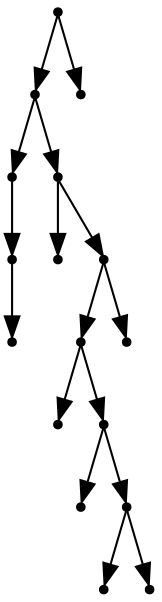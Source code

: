 digraph {
  16 [shape=point];
  14 [shape=point];
  2 [shape=point];
  1 [shape=point];
  0 [shape=point];
  13 [shape=point];
  3 [shape=point];
  12 [shape=point];
  10 [shape=point];
  4 [shape=point];
  9 [shape=point];
  5 [shape=point];
  8 [shape=point];
  6 [shape=point];
  7 [shape=point];
  11 [shape=point];
  15 [shape=point];
16 -> 14;
14 -> 2;
2 -> 1;
1 -> 0;
14 -> 13;
13 -> 3;
13 -> 12;
12 -> 10;
10 -> 4;
10 -> 9;
9 -> 5;
9 -> 8;
8 -> 6;
8 -> 7;
12 -> 11;
16 -> 15;
}
